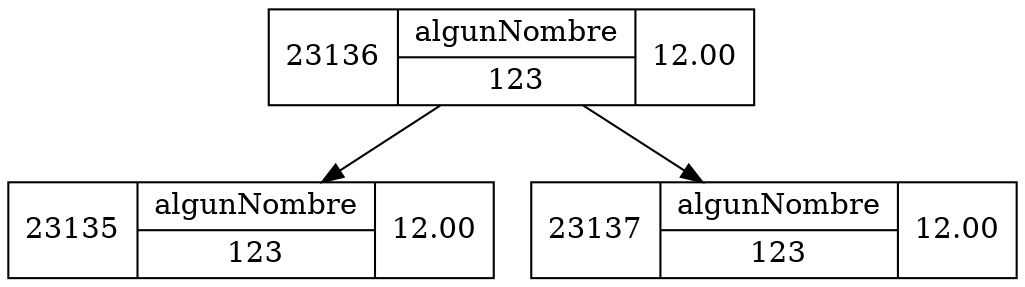 digraph arbol{
  node [shape=record]
"23135" [label="23135|{algunNombre|123}|12.00"]
"23136" [label="23136|{algunNombre|123}|12.00"]
"23136"->"23135"
"23136"->"23137"
"23137" [label="23137|{algunNombre|123}|12.00"]
}